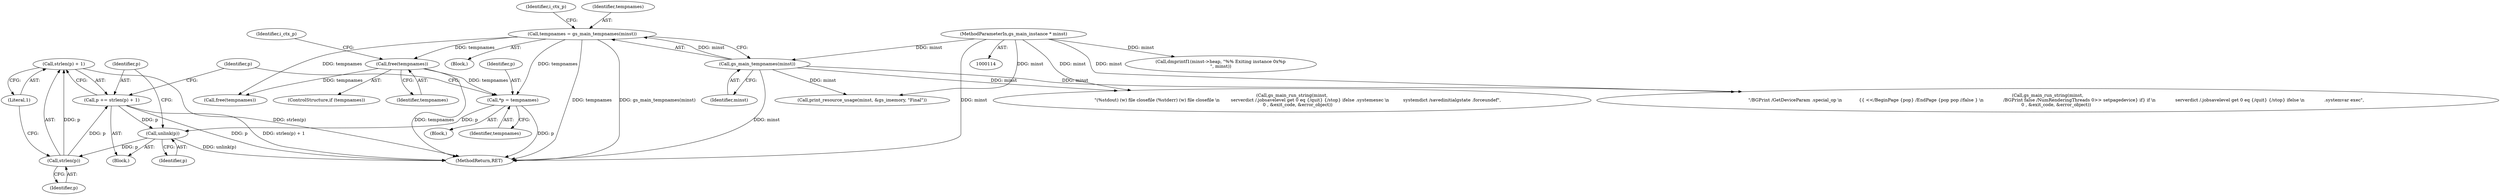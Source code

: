 digraph "0_ghostscript_241d91112771a6104de10b3948c3f350d6690c1d@API" {
"1000533" [label="(Call,strlen(p) + 1)"];
"1000534" [label="(Call,strlen(p))"];
"1000529" [label="(Call,unlink(p))"];
"1000522" [label="(Call,*p = tempnames)"];
"1000186" [label="(Call,free(tempnames))"];
"1000131" [label="(Call,tempnames = gs_main_tempnames(minst))"];
"1000133" [label="(Call,gs_main_tempnames(minst))"];
"1000115" [label="(MethodParameterIn,gs_main_instance * minst)"];
"1000531" [label="(Call,p += strlen(p) + 1)"];
"1000529" [label="(Call,unlink(p))"];
"1000184" [label="(ControlStructure,if (tempnames))"];
"1000530" [label="(Identifier,p)"];
"1000136" [label="(Identifier,i_ctx_p)"];
"1000533" [label="(Call,strlen(p) + 1)"];
"1000537" [label="(Call,free(tempnames))"];
"1000115" [label="(MethodParameterIn,gs_main_instance * minst)"];
"1000144" [label="(Call,gs_main_run_string(minst,\n            \"/BGPrint /GetDeviceParam .special_op \\n            {{ <</BeginPage {pop} /EndPage {pop pop //false } \\n              /BGPrint false /NumRenderingThreads 0>> setpagedevice} if} if \\n              serverdict /.jobsavelevel get 0 eq {/quit} {/stop} ifelse \\n              .systemvar exec\",\n            0 , &exit_code, &error_object))"];
"1000564" [label="(MethodReturn,RET)"];
"1000133" [label="(Call,gs_main_tempnames(minst))"];
"1000118" [label="(Block,)"];
"1000534" [label="(Call,strlen(p))"];
"1000363" [label="(Call,gs_main_run_string(minst,\n        \"(%stdout) (w) file closefile (%stderr) (w) file closefile \\n        serverdict /.jobsavelevel get 0 eq {/quit} {/stop} ifelse .systemexec \\n          systemdict /savedinitialgstate .forceundef\",\n        0 , &exit_code, &error_object))"];
"1000527" [label="(Identifier,p)"];
"1000520" [label="(Block,)"];
"1000191" [label="(Identifier,i_ctx_p)"];
"1000528" [label="(Block,)"];
"1000531" [label="(Call,p += strlen(p) + 1)"];
"1000536" [label="(Literal,1)"];
"1000186" [label="(Call,free(tempnames))"];
"1000522" [label="(Call,*p = tempnames)"];
"1000187" [label="(Identifier,tempnames)"];
"1000131" [label="(Call,tempnames = gs_main_tempnames(minst))"];
"1000389" [label="(Call,dmprintf1(minst->heap, \"%% Exiting instance 0x%p\n\", minst))"];
"1000524" [label="(Identifier,tempnames)"];
"1000532" [label="(Identifier,p)"];
"1000535" [label="(Identifier,p)"];
"1000134" [label="(Identifier,minst)"];
"1000384" [label="(Call,print_resource_usage(minst, &gs_imemory, \"Final\"))"];
"1000523" [label="(Identifier,p)"];
"1000132" [label="(Identifier,tempnames)"];
"1000533" -> "1000531"  [label="AST: "];
"1000533" -> "1000536"  [label="CFG: "];
"1000534" -> "1000533"  [label="AST: "];
"1000536" -> "1000533"  [label="AST: "];
"1000531" -> "1000533"  [label="CFG: "];
"1000533" -> "1000564"  [label="DDG: strlen(p)"];
"1000534" -> "1000533"  [label="DDG: p"];
"1000534" -> "1000535"  [label="CFG: "];
"1000535" -> "1000534"  [label="AST: "];
"1000536" -> "1000534"  [label="CFG: "];
"1000534" -> "1000531"  [label="DDG: p"];
"1000529" -> "1000534"  [label="DDG: p"];
"1000529" -> "1000528"  [label="AST: "];
"1000529" -> "1000530"  [label="CFG: "];
"1000530" -> "1000529"  [label="AST: "];
"1000532" -> "1000529"  [label="CFG: "];
"1000529" -> "1000564"  [label="DDG: unlink(p)"];
"1000522" -> "1000529"  [label="DDG: p"];
"1000531" -> "1000529"  [label="DDG: p"];
"1000522" -> "1000520"  [label="AST: "];
"1000522" -> "1000524"  [label="CFG: "];
"1000523" -> "1000522"  [label="AST: "];
"1000524" -> "1000522"  [label="AST: "];
"1000527" -> "1000522"  [label="CFG: "];
"1000522" -> "1000564"  [label="DDG: p"];
"1000186" -> "1000522"  [label="DDG: tempnames"];
"1000131" -> "1000522"  [label="DDG: tempnames"];
"1000186" -> "1000184"  [label="AST: "];
"1000186" -> "1000187"  [label="CFG: "];
"1000187" -> "1000186"  [label="AST: "];
"1000191" -> "1000186"  [label="CFG: "];
"1000186" -> "1000564"  [label="DDG: tempnames"];
"1000131" -> "1000186"  [label="DDG: tempnames"];
"1000186" -> "1000537"  [label="DDG: tempnames"];
"1000131" -> "1000118"  [label="AST: "];
"1000131" -> "1000133"  [label="CFG: "];
"1000132" -> "1000131"  [label="AST: "];
"1000133" -> "1000131"  [label="AST: "];
"1000136" -> "1000131"  [label="CFG: "];
"1000131" -> "1000564"  [label="DDG: tempnames"];
"1000131" -> "1000564"  [label="DDG: gs_main_tempnames(minst)"];
"1000133" -> "1000131"  [label="DDG: minst"];
"1000131" -> "1000537"  [label="DDG: tempnames"];
"1000133" -> "1000134"  [label="CFG: "];
"1000134" -> "1000133"  [label="AST: "];
"1000133" -> "1000564"  [label="DDG: minst"];
"1000115" -> "1000133"  [label="DDG: minst"];
"1000133" -> "1000144"  [label="DDG: minst"];
"1000133" -> "1000363"  [label="DDG: minst"];
"1000133" -> "1000384"  [label="DDG: minst"];
"1000115" -> "1000114"  [label="AST: "];
"1000115" -> "1000564"  [label="DDG: minst"];
"1000115" -> "1000144"  [label="DDG: minst"];
"1000115" -> "1000363"  [label="DDG: minst"];
"1000115" -> "1000384"  [label="DDG: minst"];
"1000115" -> "1000389"  [label="DDG: minst"];
"1000531" -> "1000528"  [label="AST: "];
"1000532" -> "1000531"  [label="AST: "];
"1000527" -> "1000531"  [label="CFG: "];
"1000531" -> "1000564"  [label="DDG: strlen(p) + 1"];
"1000531" -> "1000564"  [label="DDG: p"];
}

